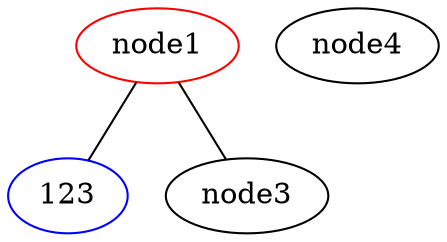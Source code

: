 graph anna {
	node1 [color = red, label=node1]
	node2 [color=blue, marta=hola, label=123]
	node3 
	node4
	
	node1 -- {node2 node3}
	
}